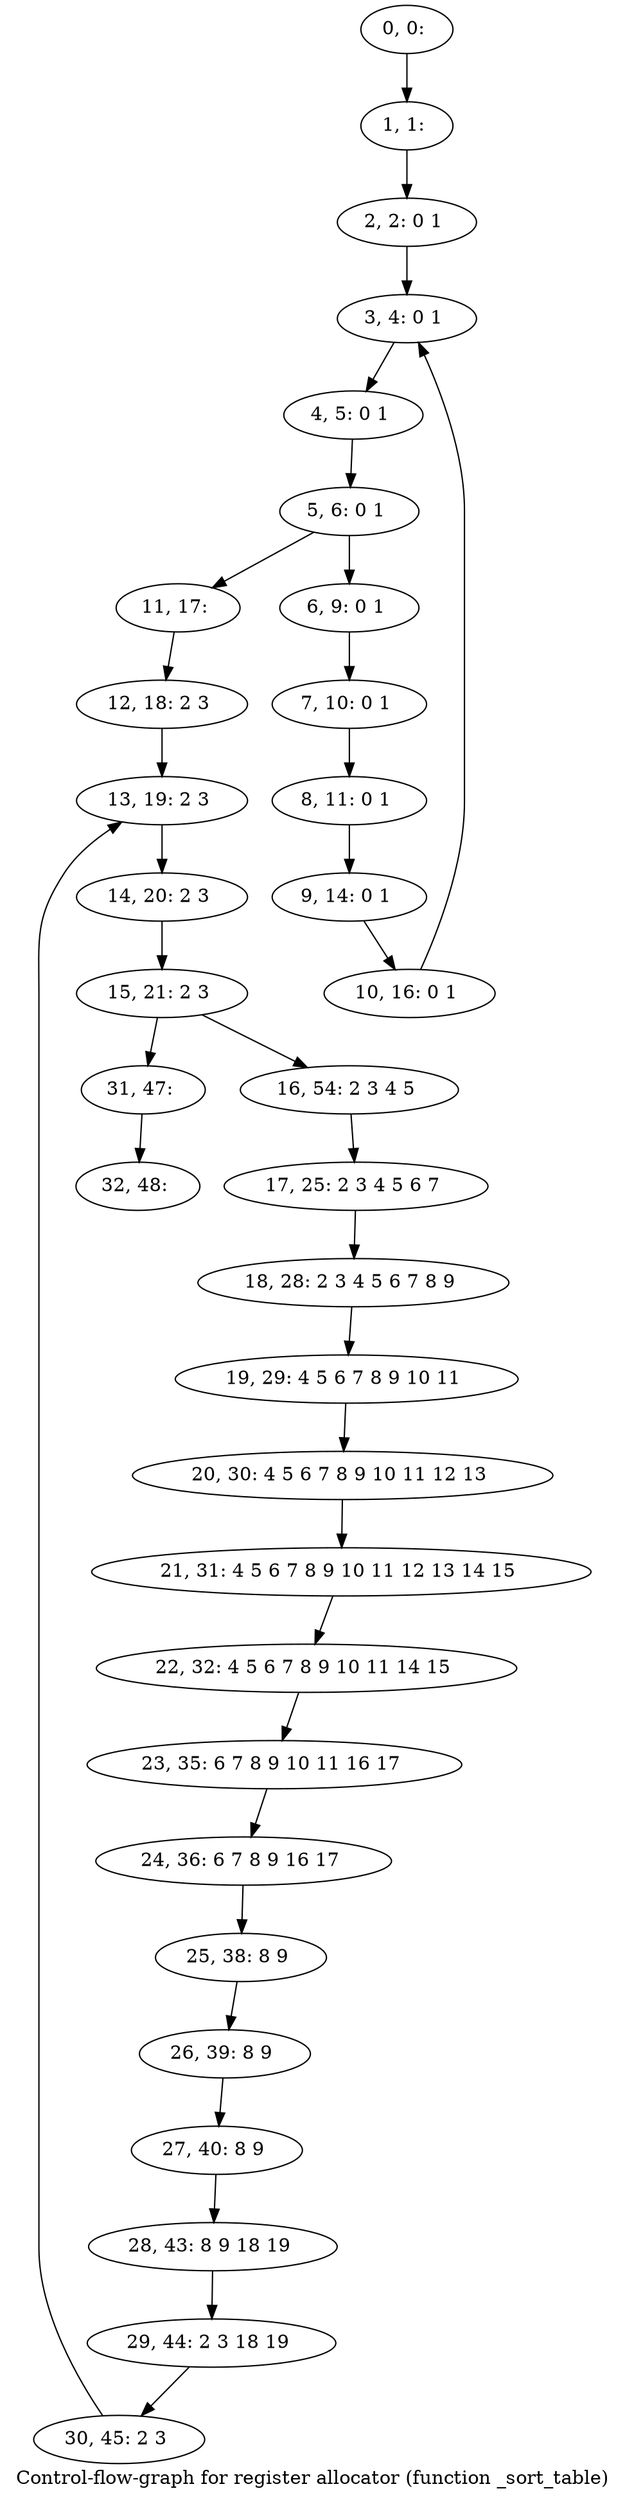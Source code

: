digraph G {
graph [label="Control-flow-graph for register allocator (function _sort_table)"]
0[label="0, 0: "];
1[label="1, 1: "];
2[label="2, 2: 0 1 "];
3[label="3, 4: 0 1 "];
4[label="4, 5: 0 1 "];
5[label="5, 6: 0 1 "];
6[label="6, 9: 0 1 "];
7[label="7, 10: 0 1 "];
8[label="8, 11: 0 1 "];
9[label="9, 14: 0 1 "];
10[label="10, 16: 0 1 "];
11[label="11, 17: "];
12[label="12, 18: 2 3 "];
13[label="13, 19: 2 3 "];
14[label="14, 20: 2 3 "];
15[label="15, 21: 2 3 "];
16[label="16, 54: 2 3 4 5 "];
17[label="17, 25: 2 3 4 5 6 7 "];
18[label="18, 28: 2 3 4 5 6 7 8 9 "];
19[label="19, 29: 4 5 6 7 8 9 10 11 "];
20[label="20, 30: 4 5 6 7 8 9 10 11 12 13 "];
21[label="21, 31: 4 5 6 7 8 9 10 11 12 13 14 15 "];
22[label="22, 32: 4 5 6 7 8 9 10 11 14 15 "];
23[label="23, 35: 6 7 8 9 10 11 16 17 "];
24[label="24, 36: 6 7 8 9 16 17 "];
25[label="25, 38: 8 9 "];
26[label="26, 39: 8 9 "];
27[label="27, 40: 8 9 "];
28[label="28, 43: 8 9 18 19 "];
29[label="29, 44: 2 3 18 19 "];
30[label="30, 45: 2 3 "];
31[label="31, 47: "];
32[label="32, 48: "];
0->1 ;
1->2 ;
2->3 ;
3->4 ;
4->5 ;
5->6 ;
5->11 ;
6->7 ;
7->8 ;
8->9 ;
9->10 ;
10->3 ;
11->12 ;
12->13 ;
13->14 ;
14->15 ;
15->16 ;
15->31 ;
16->17 ;
17->18 ;
18->19 ;
19->20 ;
20->21 ;
21->22 ;
22->23 ;
23->24 ;
24->25 ;
25->26 ;
26->27 ;
27->28 ;
28->29 ;
29->30 ;
30->13 ;
31->32 ;
}
